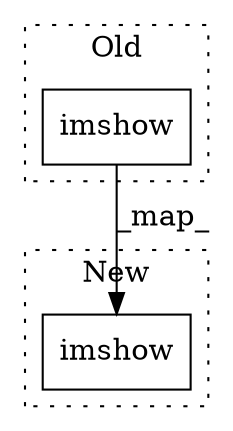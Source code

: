 digraph G {
subgraph cluster0 {
1 [label="imshow" a="32" s="9901,9913" l="7,1" shape="box"];
label = "Old";
style="dotted";
}
subgraph cluster1 {
2 [label="imshow" a="32" s="8990,9002" l="7,1" shape="box"];
label = "New";
style="dotted";
}
1 -> 2 [label="_map_"];
}